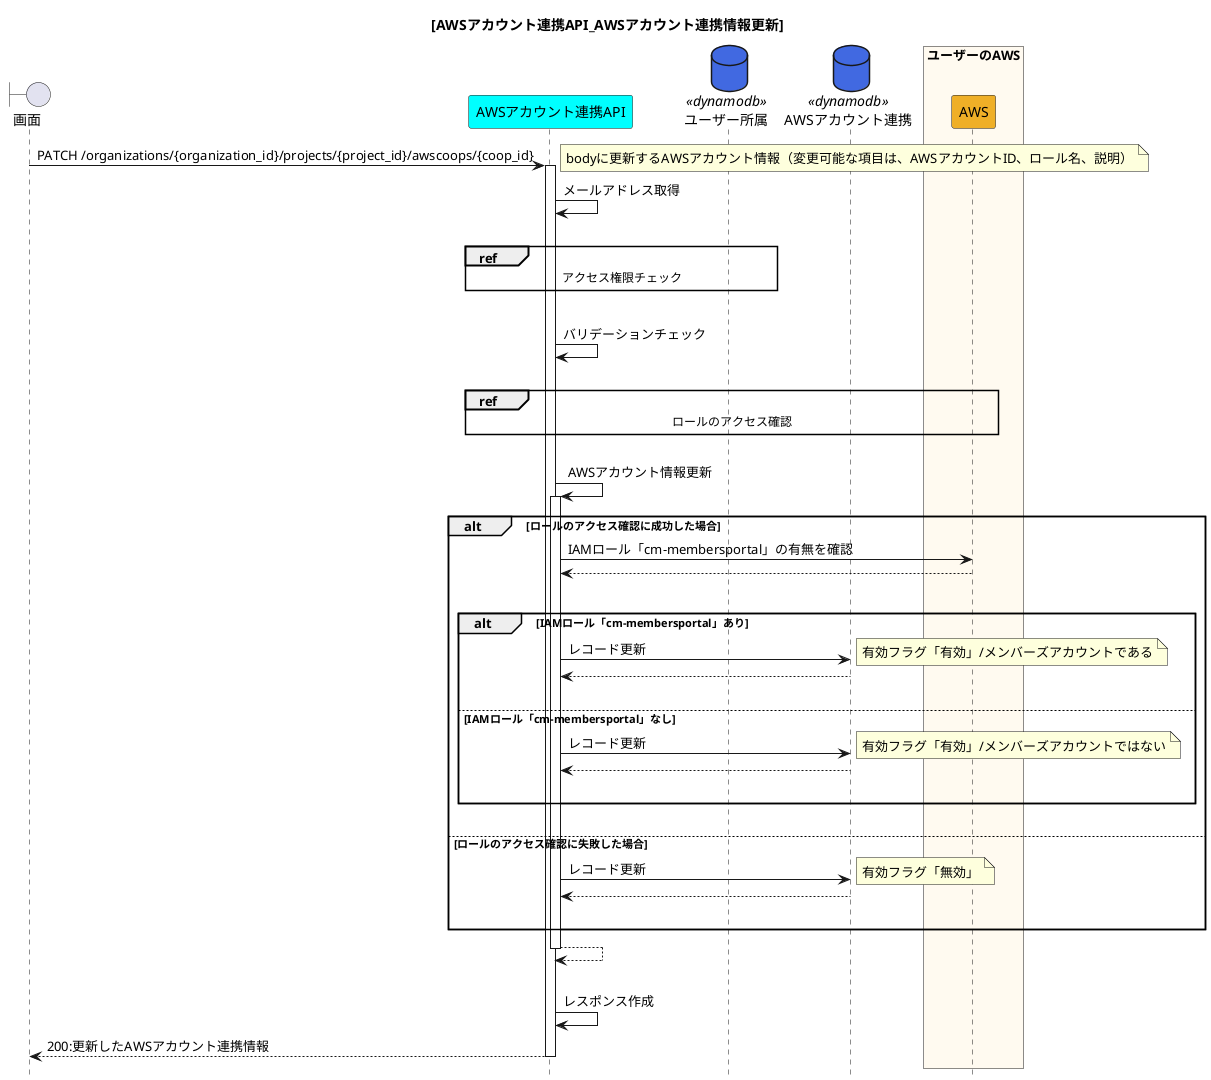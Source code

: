 @startuml{API_AWSアカウント連携_AWSアカウント連携情報更新.png}
title [AWSアカウント連携API_AWSアカウント連携情報更新]
hide footbox

boundary 画面 as view
participant AWSアカウント連携API as api_awsac_coops #cyan
'database ユーザープール as user_pools <<cognito>> #purple
database ユーザー所属 as table_affiliation <<dynamodb>> #royalblue
database AWSアカウント連携 as table_awsac_coops <<dynamodb>> #royalblue
box "ユーザーのAWS" #floralwhite
participant AWS as users_aws #efaf27
end box

view -> api_awsac_coops :PATCH /organizations/{organization_id}/projects/{project_id}/awscoops/{coop_id}
note right :bodyに更新するAWSアカウント情報（変更可能な項目は、AWSアカウントID、ロール名、説明）
activate api_awsac_coops
    api_awsac_coops -> api_awsac_coops :メールアドレス取得
    |||
    ref over api_awsac_coops, table_affiliation :アクセス権限チェック
    |||
    api_awsac_coops -> api_awsac_coops :バリデーションチェック
    |||
    ref over api_awsac_coops, users_aws :ロールのアクセス確認
    |||
    api_awsac_coops -> api_awsac_coops :AWSアカウント情報更新
    activate api_awsac_coops
        alt ロールのアクセス確認に成功した場合
            api_awsac_coops -> users_aws :IAMロール「cm-membersportal」の有無を確認
            users_aws --> api_awsac_coops
            |||
            alt IAMロール「cm-membersportal」あり
                api_awsac_coops -> table_awsac_coops :レコード更新
                note right :有効フラグ「有効」/メンバーズアカウントである
                table_awsac_coops --> api_awsac_coops
                |||
            else IAMロール「cm-membersportal」なし
                api_awsac_coops -> table_awsac_coops :レコード更新
                note right :有効フラグ「有効」/メンバーズアカウントではない
                table_awsac_coops --> api_awsac_coops
                |||
            end
            |||
        else ロールのアクセス確認に失敗した場合
            api_awsac_coops -> table_awsac_coops :レコード更新
            note right :有効フラグ「無効」
            table_awsac_coops --> api_awsac_coops
            |||
        end 
        api_awsac_coops --> api_awsac_coops
    deactivate api_awsac_coops
    |||
    api_awsac_coops -> api_awsac_coops :レスポンス作成
    api_awsac_coops --> view : 200:更新したAWSアカウント連携情報
deactivate api_awsac_coops

@enduml

